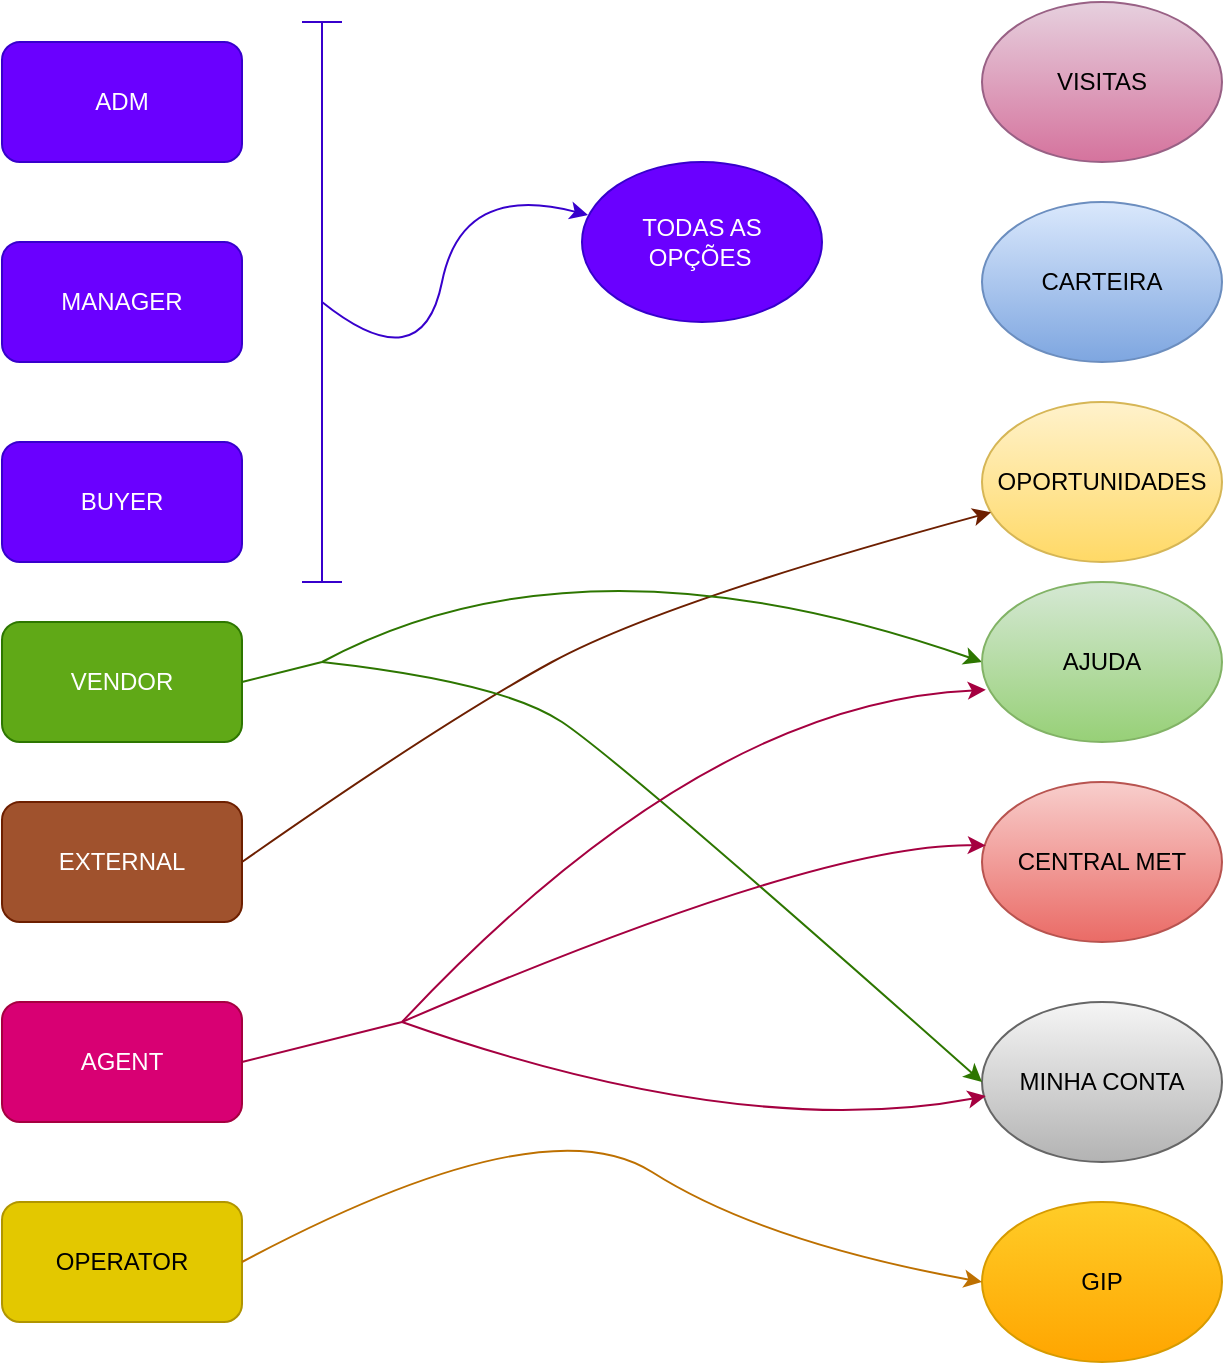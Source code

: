 <mxfile version="21.1.1" type="github">
  <diagram name="Página-1" id="rHiKEcINF7q2g3pPCwi3">
    <mxGraphModel dx="2309" dy="804" grid="0" gridSize="10" guides="1" tooltips="1" connect="1" arrows="1" fold="1" page="0" pageScale="1" pageWidth="827" pageHeight="1169" math="0" shadow="0">
      <root>
        <mxCell id="0" />
        <mxCell id="1" parent="0" />
        <mxCell id="V513l5ud7c-uvXv4waG8-2" value="ADM" style="rounded=1;whiteSpace=wrap;html=1;fillColor=#6a00ff;strokeColor=#3700CC;fontColor=#ffffff;" vertex="1" parent="1">
          <mxGeometry x="-670" y="190" width="120" height="60" as="geometry" />
        </mxCell>
        <mxCell id="V513l5ud7c-uvXv4waG8-4" value="VISITAS" style="ellipse;whiteSpace=wrap;html=1;fillColor=#e6d0de;gradientColor=#d5739d;strokeColor=#996185;" vertex="1" parent="1">
          <mxGeometry x="-180" y="170" width="120" height="80" as="geometry" />
        </mxCell>
        <mxCell id="V513l5ud7c-uvXv4waG8-8" value="MANAGER" style="rounded=1;whiteSpace=wrap;html=1;fillColor=#6a00ff;strokeColor=#3700CC;fontColor=#ffffff;" vertex="1" parent="1">
          <mxGeometry x="-670" y="290" width="120" height="60" as="geometry" />
        </mxCell>
        <mxCell id="V513l5ud7c-uvXv4waG8-9" value="BUYER" style="rounded=1;whiteSpace=wrap;html=1;fillColor=#6a00ff;strokeColor=#3700CC;fontColor=#ffffff;" vertex="1" parent="1">
          <mxGeometry x="-670" y="390" width="120" height="60" as="geometry" />
        </mxCell>
        <mxCell id="V513l5ud7c-uvXv4waG8-10" value="VENDOR" style="rounded=1;whiteSpace=wrap;html=1;fillColor=#60a917;strokeColor=#2D7600;fontColor=#ffffff;" vertex="1" parent="1">
          <mxGeometry x="-670" y="480" width="120" height="60" as="geometry" />
        </mxCell>
        <mxCell id="V513l5ud7c-uvXv4waG8-11" value="AGENT" style="rounded=1;whiteSpace=wrap;html=1;fillColor=#d80073;fontColor=#ffffff;strokeColor=#A50040;" vertex="1" parent="1">
          <mxGeometry x="-670" y="670" width="120" height="60" as="geometry" />
        </mxCell>
        <mxCell id="V513l5ud7c-uvXv4waG8-12" value="OPERATOR" style="rounded=1;whiteSpace=wrap;html=1;fillColor=#e3c800;fontColor=#000000;strokeColor=#B09500;" vertex="1" parent="1">
          <mxGeometry x="-670" y="770" width="120" height="60" as="geometry" />
        </mxCell>
        <mxCell id="V513l5ud7c-uvXv4waG8-13" value="EXTERNAL" style="rounded=1;whiteSpace=wrap;html=1;fillColor=#a0522d;fontColor=#ffffff;strokeColor=#6D1F00;" vertex="1" parent="1">
          <mxGeometry x="-670" y="570" width="120" height="60" as="geometry" />
        </mxCell>
        <mxCell id="V513l5ud7c-uvXv4waG8-14" value="CARTEIRA" style="ellipse;whiteSpace=wrap;html=1;fillColor=#dae8fc;gradientColor=#7ea6e0;strokeColor=#6c8ebf;" vertex="1" parent="1">
          <mxGeometry x="-180" y="270" width="120" height="80" as="geometry" />
        </mxCell>
        <mxCell id="V513l5ud7c-uvXv4waG8-15" value="OPORTUNIDADES" style="ellipse;whiteSpace=wrap;html=1;fillColor=#fff2cc;gradientColor=#ffd966;strokeColor=#d6b656;" vertex="1" parent="1">
          <mxGeometry x="-180" y="370" width="120" height="80" as="geometry" />
        </mxCell>
        <mxCell id="V513l5ud7c-uvXv4waG8-16" value="CENTRAL MET" style="ellipse;whiteSpace=wrap;html=1;fillColor=#f8cecc;gradientColor=#ea6b66;strokeColor=#b85450;" vertex="1" parent="1">
          <mxGeometry x="-180" y="560" width="120" height="80" as="geometry" />
        </mxCell>
        <mxCell id="V513l5ud7c-uvXv4waG8-17" value="MINHA CONTA" style="ellipse;whiteSpace=wrap;html=1;fillColor=#f5f5f5;gradientColor=#b3b3b3;strokeColor=#666666;" vertex="1" parent="1">
          <mxGeometry x="-180" y="670" width="120" height="80" as="geometry" />
        </mxCell>
        <mxCell id="V513l5ud7c-uvXv4waG8-18" value="GIP" style="ellipse;whiteSpace=wrap;html=1;fillColor=#ffcd28;strokeColor=#d79b00;gradientColor=#ffa500;" vertex="1" parent="1">
          <mxGeometry x="-180" y="770" width="120" height="80" as="geometry" />
        </mxCell>
        <mxCell id="V513l5ud7c-uvXv4waG8-19" value="" style="shape=crossbar;whiteSpace=wrap;html=1;rounded=1;direction=south;fillColor=#6a00ff;fontColor=#ffffff;strokeColor=#3700CC;" vertex="1" parent="1">
          <mxGeometry x="-520" y="180" width="20" height="280" as="geometry" />
        </mxCell>
        <mxCell id="V513l5ud7c-uvXv4waG8-20" value="" style="curved=1;endArrow=classic;html=1;rounded=0;exitX=0.5;exitY=0.5;exitDx=0;exitDy=0;exitPerimeter=0;fillColor=#6a00ff;strokeColor=#3700CC;entryX=0.025;entryY=0.332;entryDx=0;entryDy=0;entryPerimeter=0;" edge="1" parent="1" source="V513l5ud7c-uvXv4waG8-19" target="V513l5ud7c-uvXv4waG8-33">
          <mxGeometry width="50" height="50" relative="1" as="geometry">
            <mxPoint x="-370" y="500" as="sourcePoint" />
            <mxPoint x="-370" y="290" as="targetPoint" />
            <Array as="points">
              <mxPoint x="-460" y="360" />
              <mxPoint x="-440" y="260" />
            </Array>
          </mxGeometry>
        </mxCell>
        <mxCell id="V513l5ud7c-uvXv4waG8-22" value="" style="curved=1;endArrow=classic;html=1;rounded=0;exitX=1;exitY=0.5;exitDx=0;exitDy=0;entryX=0;entryY=0.5;entryDx=0;entryDy=0;fillColor=#f0a30a;strokeColor=#BD7000;" edge="1" parent="1" source="V513l5ud7c-uvXv4waG8-12" target="V513l5ud7c-uvXv4waG8-18">
          <mxGeometry width="50" height="50" relative="1" as="geometry">
            <mxPoint x="-370" y="820" as="sourcePoint" />
            <mxPoint x="-320" y="770" as="targetPoint" />
            <Array as="points">
              <mxPoint x="-400" y="720" />
              <mxPoint x="-290" y="790" />
            </Array>
          </mxGeometry>
        </mxCell>
        <mxCell id="V513l5ud7c-uvXv4waG8-24" value="" style="curved=1;endArrow=classic;html=1;rounded=0;exitX=1;exitY=0.5;exitDx=0;exitDy=0;fillColor=#a0522d;strokeColor=#6D1F00;" edge="1" parent="1" source="V513l5ud7c-uvXv4waG8-13" target="V513l5ud7c-uvXv4waG8-15">
          <mxGeometry width="50" height="50" relative="1" as="geometry">
            <mxPoint x="-340" y="530" as="sourcePoint" />
            <mxPoint x="-290" y="480" as="targetPoint" />
            <Array as="points">
              <mxPoint x="-450" y="530" />
              <mxPoint x="-340" y="470" />
            </Array>
          </mxGeometry>
        </mxCell>
        <mxCell id="V513l5ud7c-uvXv4waG8-25" value="" style="endArrow=none;html=1;rounded=0;exitX=1;exitY=0.5;exitDx=0;exitDy=0;fillColor=#60a917;strokeColor=#2D7600;" edge="1" parent="1" source="V513l5ud7c-uvXv4waG8-10">
          <mxGeometry width="50" height="50" relative="1" as="geometry">
            <mxPoint x="-500" y="530" as="sourcePoint" />
            <mxPoint x="-510" y="500" as="targetPoint" />
          </mxGeometry>
        </mxCell>
        <mxCell id="V513l5ud7c-uvXv4waG8-26" value="" style="curved=1;endArrow=classic;html=1;rounded=0;entryX=0;entryY=0.5;entryDx=0;entryDy=0;fillColor=#60a917;strokeColor=#2D7600;" edge="1" parent="1" target="V513l5ud7c-uvXv4waG8-27">
          <mxGeometry width="50" height="50" relative="1" as="geometry">
            <mxPoint x="-510" y="500" as="sourcePoint" />
            <mxPoint x="-260" y="490" as="targetPoint" />
            <Array as="points">
              <mxPoint x="-380" y="430" />
            </Array>
          </mxGeometry>
        </mxCell>
        <mxCell id="V513l5ud7c-uvXv4waG8-27" value="AJUDA" style="ellipse;whiteSpace=wrap;html=1;fillColor=#d5e8d4;gradientColor=#97d077;strokeColor=#82b366;" vertex="1" parent="1">
          <mxGeometry x="-180" y="460" width="120" height="80" as="geometry" />
        </mxCell>
        <mxCell id="V513l5ud7c-uvXv4waG8-28" value="" style="curved=1;endArrow=classic;html=1;rounded=0;entryX=0;entryY=0.5;entryDx=0;entryDy=0;fillColor=#60a917;strokeColor=#2D7600;" edge="1" parent="1" target="V513l5ud7c-uvXv4waG8-17">
          <mxGeometry width="50" height="50" relative="1" as="geometry">
            <mxPoint x="-510" y="500" as="sourcePoint" />
            <mxPoint x="-200" y="660" as="targetPoint" />
            <Array as="points">
              <mxPoint x="-420" y="510" />
              <mxPoint x="-360" y="550" />
            </Array>
          </mxGeometry>
        </mxCell>
        <mxCell id="V513l5ud7c-uvXv4waG8-29" value="" style="endArrow=none;html=1;rounded=0;exitX=1;exitY=0.5;exitDx=0;exitDy=0;fillColor=#d80073;strokeColor=#A50040;" edge="1" parent="1" source="V513l5ud7c-uvXv4waG8-11">
          <mxGeometry width="50" height="50" relative="1" as="geometry">
            <mxPoint x="-490" y="610" as="sourcePoint" />
            <mxPoint x="-470" y="680" as="targetPoint" />
          </mxGeometry>
        </mxCell>
        <mxCell id="V513l5ud7c-uvXv4waG8-30" value="" style="curved=1;endArrow=classic;html=1;rounded=0;entryX=0.016;entryY=0.674;entryDx=0;entryDy=0;fillColor=#d80073;strokeColor=#A50040;entryPerimeter=0;" edge="1" parent="1" target="V513l5ud7c-uvXv4waG8-27">
          <mxGeometry width="50" height="50" relative="1" as="geometry">
            <mxPoint x="-470" y="680" as="sourcePoint" />
            <mxPoint x="-390" y="550" as="targetPoint" />
            <Array as="points">
              <mxPoint x="-320" y="520" />
            </Array>
          </mxGeometry>
        </mxCell>
        <mxCell id="V513l5ud7c-uvXv4waG8-31" value="" style="curved=1;endArrow=classic;html=1;rounded=0;entryX=0.016;entryY=0.397;entryDx=0;entryDy=0;entryPerimeter=0;fillColor=#d80073;strokeColor=#A50040;" edge="1" parent="1" target="V513l5ud7c-uvXv4waG8-16">
          <mxGeometry width="50" height="50" relative="1" as="geometry">
            <mxPoint x="-470" y="680" as="sourcePoint" />
            <mxPoint x="-210" y="560" as="targetPoint" />
            <Array as="points">
              <mxPoint x="-260" y="590" />
            </Array>
          </mxGeometry>
        </mxCell>
        <mxCell id="V513l5ud7c-uvXv4waG8-33" value="&lt;div style=&quot;text-align: justify;&quot;&gt;&lt;span style=&quot;background-color: initial;&quot;&gt;TODAS AS&lt;/span&gt;&lt;/div&gt;&lt;div style=&quot;text-align: justify;&quot;&gt;&lt;span style=&quot;background-color: initial;&quot;&gt;&amp;nbsp;OPÇÕES&lt;/span&gt;&lt;/div&gt;" style="ellipse;whiteSpace=wrap;html=1;align=center;fillColor=#6a00ff;fontColor=#ffffff;strokeColor=#3700CC;" vertex="1" parent="1">
          <mxGeometry x="-380" y="250" width="120" height="80" as="geometry" />
        </mxCell>
        <mxCell id="V513l5ud7c-uvXv4waG8-34" value="" style="curved=1;endArrow=classic;html=1;rounded=0;entryX=0.016;entryY=0.588;entryDx=0;entryDy=0;entryPerimeter=0;fillColor=#d80073;strokeColor=#A50040;" edge="1" parent="1" target="V513l5ud7c-uvXv4waG8-17">
          <mxGeometry width="50" height="50" relative="1" as="geometry">
            <mxPoint x="-470" y="680" as="sourcePoint" />
            <mxPoint x="-168" y="622" as="targetPoint" />
            <Array as="points">
              <mxPoint x="-300" y="740" />
            </Array>
          </mxGeometry>
        </mxCell>
      </root>
    </mxGraphModel>
  </diagram>
</mxfile>
